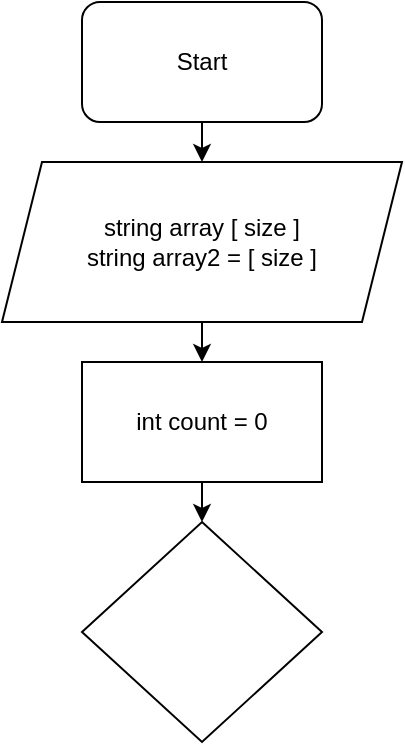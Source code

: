 <mxfile version="20.8.16" type="device"><diagram name="Страница 1" id="huNIwlJQNNEogvf1DJ-V"><mxGraphModel dx="797" dy="402" grid="1" gridSize="10" guides="1" tooltips="1" connect="1" arrows="1" fold="1" page="1" pageScale="1" pageWidth="827" pageHeight="1169" math="0" shadow="0"><root><mxCell id="0"/><mxCell id="1" parent="0"/><mxCell id="hfGUMYbNO1zaYT79qhft-3" style="edgeStyle=orthogonalEdgeStyle;rounded=0;orthogonalLoop=1;jettySize=auto;html=1;exitX=0.5;exitY=1;exitDx=0;exitDy=0;entryX=0.5;entryY=0;entryDx=0;entryDy=0;" edge="1" parent="1" source="hfGUMYbNO1zaYT79qhft-1" target="hfGUMYbNO1zaYT79qhft-2"><mxGeometry relative="1" as="geometry"/></mxCell><mxCell id="hfGUMYbNO1zaYT79qhft-1" value="Start" style="rounded=1;whiteSpace=wrap;html=1;" vertex="1" parent="1"><mxGeometry x="360" y="30" width="120" height="60" as="geometry"/></mxCell><mxCell id="hfGUMYbNO1zaYT79qhft-5" style="edgeStyle=orthogonalEdgeStyle;rounded=0;orthogonalLoop=1;jettySize=auto;html=1;exitX=0.5;exitY=1;exitDx=0;exitDy=0;entryX=0.5;entryY=0;entryDx=0;entryDy=0;" edge="1" parent="1" source="hfGUMYbNO1zaYT79qhft-2" target="hfGUMYbNO1zaYT79qhft-4"><mxGeometry relative="1" as="geometry"/></mxCell><mxCell id="hfGUMYbNO1zaYT79qhft-2" value="string array [ size ]&lt;br&gt;string array2 = [ size ]" style="shape=parallelogram;perimeter=parallelogramPerimeter;whiteSpace=wrap;html=1;fixedSize=1;" vertex="1" parent="1"><mxGeometry x="320" y="110" width="200" height="80" as="geometry"/></mxCell><mxCell id="hfGUMYbNO1zaYT79qhft-7" style="edgeStyle=orthogonalEdgeStyle;rounded=0;orthogonalLoop=1;jettySize=auto;html=1;exitX=0.5;exitY=1;exitDx=0;exitDy=0;entryX=0.5;entryY=0;entryDx=0;entryDy=0;" edge="1" parent="1" source="hfGUMYbNO1zaYT79qhft-4" target="hfGUMYbNO1zaYT79qhft-6"><mxGeometry relative="1" as="geometry"/></mxCell><mxCell id="hfGUMYbNO1zaYT79qhft-4" value="int count = 0" style="rounded=0;whiteSpace=wrap;html=1;" vertex="1" parent="1"><mxGeometry x="360" y="210" width="120" height="60" as="geometry"/></mxCell><mxCell id="hfGUMYbNO1zaYT79qhft-6" value="" style="rhombus;whiteSpace=wrap;html=1;" vertex="1" parent="1"><mxGeometry x="360" y="290" width="120" height="110" as="geometry"/></mxCell></root></mxGraphModel></diagram></mxfile>